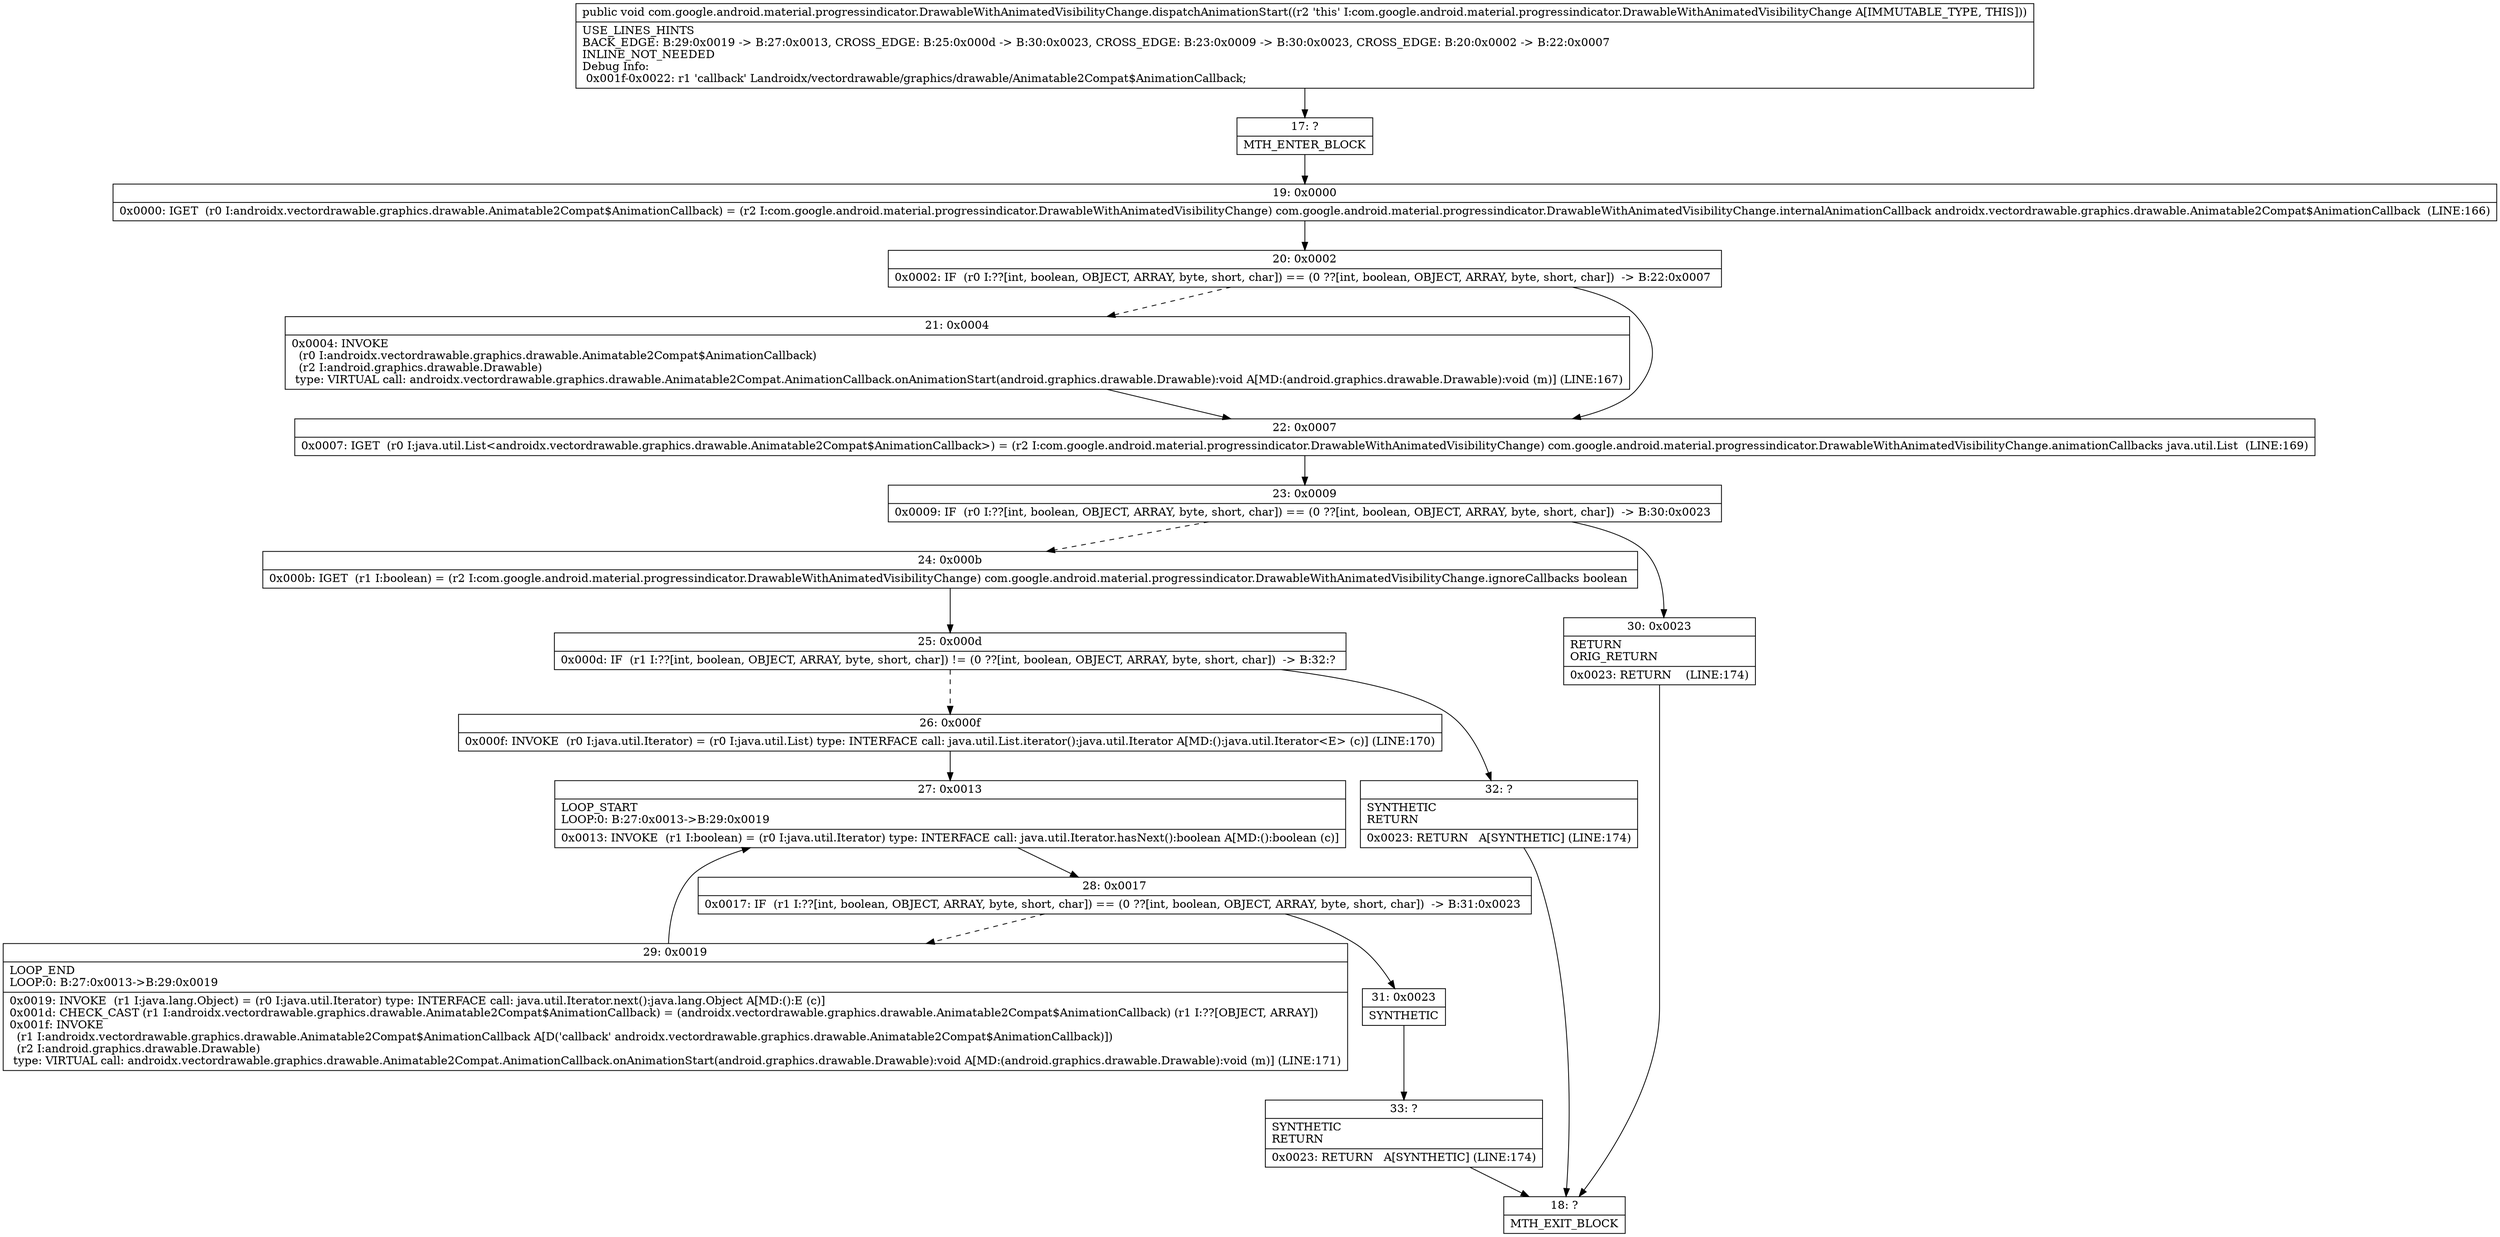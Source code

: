digraph "CFG forcom.google.android.material.progressindicator.DrawableWithAnimatedVisibilityChange.dispatchAnimationStart()V" {
Node_17 [shape=record,label="{17\:\ ?|MTH_ENTER_BLOCK\l}"];
Node_19 [shape=record,label="{19\:\ 0x0000|0x0000: IGET  (r0 I:androidx.vectordrawable.graphics.drawable.Animatable2Compat$AnimationCallback) = (r2 I:com.google.android.material.progressindicator.DrawableWithAnimatedVisibilityChange) com.google.android.material.progressindicator.DrawableWithAnimatedVisibilityChange.internalAnimationCallback androidx.vectordrawable.graphics.drawable.Animatable2Compat$AnimationCallback  (LINE:166)\l}"];
Node_20 [shape=record,label="{20\:\ 0x0002|0x0002: IF  (r0 I:??[int, boolean, OBJECT, ARRAY, byte, short, char]) == (0 ??[int, boolean, OBJECT, ARRAY, byte, short, char])  \-\> B:22:0x0007 \l}"];
Node_21 [shape=record,label="{21\:\ 0x0004|0x0004: INVOKE  \l  (r0 I:androidx.vectordrawable.graphics.drawable.Animatable2Compat$AnimationCallback)\l  (r2 I:android.graphics.drawable.Drawable)\l type: VIRTUAL call: androidx.vectordrawable.graphics.drawable.Animatable2Compat.AnimationCallback.onAnimationStart(android.graphics.drawable.Drawable):void A[MD:(android.graphics.drawable.Drawable):void (m)] (LINE:167)\l}"];
Node_22 [shape=record,label="{22\:\ 0x0007|0x0007: IGET  (r0 I:java.util.List\<androidx.vectordrawable.graphics.drawable.Animatable2Compat$AnimationCallback\>) = (r2 I:com.google.android.material.progressindicator.DrawableWithAnimatedVisibilityChange) com.google.android.material.progressindicator.DrawableWithAnimatedVisibilityChange.animationCallbacks java.util.List  (LINE:169)\l}"];
Node_23 [shape=record,label="{23\:\ 0x0009|0x0009: IF  (r0 I:??[int, boolean, OBJECT, ARRAY, byte, short, char]) == (0 ??[int, boolean, OBJECT, ARRAY, byte, short, char])  \-\> B:30:0x0023 \l}"];
Node_24 [shape=record,label="{24\:\ 0x000b|0x000b: IGET  (r1 I:boolean) = (r2 I:com.google.android.material.progressindicator.DrawableWithAnimatedVisibilityChange) com.google.android.material.progressindicator.DrawableWithAnimatedVisibilityChange.ignoreCallbacks boolean \l}"];
Node_25 [shape=record,label="{25\:\ 0x000d|0x000d: IF  (r1 I:??[int, boolean, OBJECT, ARRAY, byte, short, char]) != (0 ??[int, boolean, OBJECT, ARRAY, byte, short, char])  \-\> B:32:? \l}"];
Node_26 [shape=record,label="{26\:\ 0x000f|0x000f: INVOKE  (r0 I:java.util.Iterator) = (r0 I:java.util.List) type: INTERFACE call: java.util.List.iterator():java.util.Iterator A[MD:():java.util.Iterator\<E\> (c)] (LINE:170)\l}"];
Node_27 [shape=record,label="{27\:\ 0x0013|LOOP_START\lLOOP:0: B:27:0x0013\-\>B:29:0x0019\l|0x0013: INVOKE  (r1 I:boolean) = (r0 I:java.util.Iterator) type: INTERFACE call: java.util.Iterator.hasNext():boolean A[MD:():boolean (c)]\l}"];
Node_28 [shape=record,label="{28\:\ 0x0017|0x0017: IF  (r1 I:??[int, boolean, OBJECT, ARRAY, byte, short, char]) == (0 ??[int, boolean, OBJECT, ARRAY, byte, short, char])  \-\> B:31:0x0023 \l}"];
Node_29 [shape=record,label="{29\:\ 0x0019|LOOP_END\lLOOP:0: B:27:0x0013\-\>B:29:0x0019\l|0x0019: INVOKE  (r1 I:java.lang.Object) = (r0 I:java.util.Iterator) type: INTERFACE call: java.util.Iterator.next():java.lang.Object A[MD:():E (c)]\l0x001d: CHECK_CAST (r1 I:androidx.vectordrawable.graphics.drawable.Animatable2Compat$AnimationCallback) = (androidx.vectordrawable.graphics.drawable.Animatable2Compat$AnimationCallback) (r1 I:??[OBJECT, ARRAY]) \l0x001f: INVOKE  \l  (r1 I:androidx.vectordrawable.graphics.drawable.Animatable2Compat$AnimationCallback A[D('callback' androidx.vectordrawable.graphics.drawable.Animatable2Compat$AnimationCallback)])\l  (r2 I:android.graphics.drawable.Drawable)\l type: VIRTUAL call: androidx.vectordrawable.graphics.drawable.Animatable2Compat.AnimationCallback.onAnimationStart(android.graphics.drawable.Drawable):void A[MD:(android.graphics.drawable.Drawable):void (m)] (LINE:171)\l}"];
Node_31 [shape=record,label="{31\:\ 0x0023|SYNTHETIC\l}"];
Node_33 [shape=record,label="{33\:\ ?|SYNTHETIC\lRETURN\l|0x0023: RETURN   A[SYNTHETIC] (LINE:174)\l}"];
Node_18 [shape=record,label="{18\:\ ?|MTH_EXIT_BLOCK\l}"];
Node_32 [shape=record,label="{32\:\ ?|SYNTHETIC\lRETURN\l|0x0023: RETURN   A[SYNTHETIC] (LINE:174)\l}"];
Node_30 [shape=record,label="{30\:\ 0x0023|RETURN\lORIG_RETURN\l|0x0023: RETURN    (LINE:174)\l}"];
MethodNode[shape=record,label="{public void com.google.android.material.progressindicator.DrawableWithAnimatedVisibilityChange.dispatchAnimationStart((r2 'this' I:com.google.android.material.progressindicator.DrawableWithAnimatedVisibilityChange A[IMMUTABLE_TYPE, THIS]))  | USE_LINES_HINTS\lBACK_EDGE: B:29:0x0019 \-\> B:27:0x0013, CROSS_EDGE: B:25:0x000d \-\> B:30:0x0023, CROSS_EDGE: B:23:0x0009 \-\> B:30:0x0023, CROSS_EDGE: B:20:0x0002 \-\> B:22:0x0007\lINLINE_NOT_NEEDED\lDebug Info:\l  0x001f\-0x0022: r1 'callback' Landroidx\/vectordrawable\/graphics\/drawable\/Animatable2Compat$AnimationCallback;\l}"];
MethodNode -> Node_17;Node_17 -> Node_19;
Node_19 -> Node_20;
Node_20 -> Node_21[style=dashed];
Node_20 -> Node_22;
Node_21 -> Node_22;
Node_22 -> Node_23;
Node_23 -> Node_24[style=dashed];
Node_23 -> Node_30;
Node_24 -> Node_25;
Node_25 -> Node_26[style=dashed];
Node_25 -> Node_32;
Node_26 -> Node_27;
Node_27 -> Node_28;
Node_28 -> Node_29[style=dashed];
Node_28 -> Node_31;
Node_29 -> Node_27;
Node_31 -> Node_33;
Node_33 -> Node_18;
Node_32 -> Node_18;
Node_30 -> Node_18;
}


